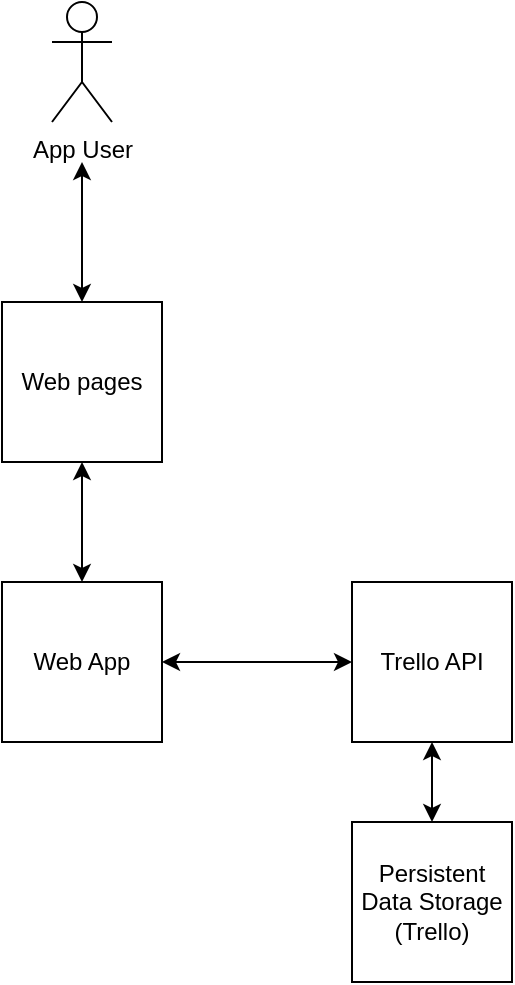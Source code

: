<mxfile version="19.0.3" type="device"><diagram id="d-sqQUyiFL6tWhHmkCOj" name="Page-1"><mxGraphModel dx="1422" dy="780" grid="1" gridSize="10" guides="1" tooltips="1" connect="1" arrows="1" fold="1" page="1" pageScale="1" pageWidth="850" pageHeight="1100" math="0" shadow="0"><root><mxCell id="0"/><mxCell id="1" parent="0"/><mxCell id="R7H1C-joOOtkD6FT-E2x-1" value="App User" style="shape=umlActor;verticalLabelPosition=bottom;verticalAlign=top;html=1;outlineConnect=0;" vertex="1" parent="1"><mxGeometry x="135" y="90" width="30" height="60" as="geometry"/></mxCell><mxCell id="R7H1C-joOOtkD6FT-E2x-2" value="Web App" style="whiteSpace=wrap;html=1;aspect=fixed;" vertex="1" parent="1"><mxGeometry x="110" y="380" width="80" height="80" as="geometry"/></mxCell><mxCell id="R7H1C-joOOtkD6FT-E2x-3" value="Persistent Data Storage (Trello)" style="whiteSpace=wrap;html=1;aspect=fixed;" vertex="1" parent="1"><mxGeometry x="285" y="500" width="80" height="80" as="geometry"/></mxCell><mxCell id="R7H1C-joOOtkD6FT-E2x-4" value="" style="endArrow=classic;startArrow=classic;html=1;rounded=0;entryX=0;entryY=0.5;entryDx=0;entryDy=0;" edge="1" parent="1" source="R7H1C-joOOtkD6FT-E2x-2" target="R7H1C-joOOtkD6FT-E2x-6"><mxGeometry width="50" height="50" relative="1" as="geometry"><mxPoint x="405" y="530" as="sourcePoint"/><mxPoint x="250" y="410" as="targetPoint"/></mxGeometry></mxCell><mxCell id="R7H1C-joOOtkD6FT-E2x-6" value="Trello API" style="whiteSpace=wrap;html=1;aspect=fixed;" vertex="1" parent="1"><mxGeometry x="285" y="380" width="80" height="80" as="geometry"/></mxCell><mxCell id="R7H1C-joOOtkD6FT-E2x-7" value="" style="endArrow=classic;startArrow=classic;html=1;rounded=0;exitX=0.5;exitY=0;exitDx=0;exitDy=0;entryX=0.5;entryY=1;entryDx=0;entryDy=0;" edge="1" parent="1" source="R7H1C-joOOtkD6FT-E2x-3" target="R7H1C-joOOtkD6FT-E2x-6"><mxGeometry width="50" height="50" relative="1" as="geometry"><mxPoint x="405" y="530" as="sourcePoint"/><mxPoint x="455" y="480" as="targetPoint"/></mxGeometry></mxCell><mxCell id="R7H1C-joOOtkD6FT-E2x-8" value="&lt;div&gt;Web pages&lt;/div&gt;" style="whiteSpace=wrap;html=1;aspect=fixed;" vertex="1" parent="1"><mxGeometry x="110" y="240" width="80" height="80" as="geometry"/></mxCell><mxCell id="R7H1C-joOOtkD6FT-E2x-9" value="" style="endArrow=classic;startArrow=classic;html=1;rounded=0;entryX=0.5;entryY=0;entryDx=0;entryDy=0;" edge="1" parent="1" target="R7H1C-joOOtkD6FT-E2x-8"><mxGeometry width="50" height="50" relative="1" as="geometry"><mxPoint x="150" y="170" as="sourcePoint"/><mxPoint x="450" y="370" as="targetPoint"/></mxGeometry></mxCell><mxCell id="R7H1C-joOOtkD6FT-E2x-10" value="" style="endArrow=classic;startArrow=classic;html=1;rounded=0;exitX=0.5;exitY=0;exitDx=0;exitDy=0;entryX=0.5;entryY=1;entryDx=0;entryDy=0;" edge="1" parent="1" source="R7H1C-joOOtkD6FT-E2x-2" target="R7H1C-joOOtkD6FT-E2x-8"><mxGeometry width="50" height="50" relative="1" as="geometry"><mxPoint x="400" y="420" as="sourcePoint"/><mxPoint x="450" y="370" as="targetPoint"/></mxGeometry></mxCell></root></mxGraphModel></diagram></mxfile>